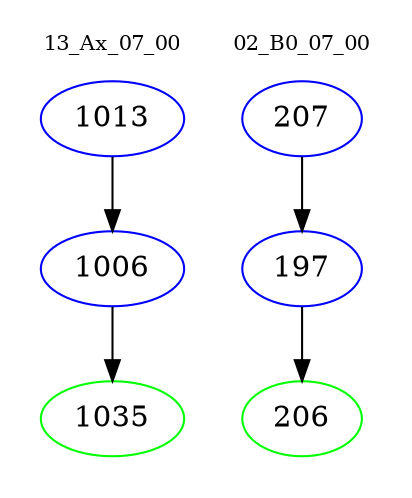 digraph{
subgraph cluster_0 {
color = white
label = "13_Ax_07_00";
fontsize=10;
T0_1013 [label="1013", color="blue"]
T0_1013 -> T0_1006 [color="black"]
T0_1006 [label="1006", color="blue"]
T0_1006 -> T0_1035 [color="black"]
T0_1035 [label="1035", color="green"]
}
subgraph cluster_1 {
color = white
label = "02_B0_07_00";
fontsize=10;
T1_207 [label="207", color="blue"]
T1_207 -> T1_197 [color="black"]
T1_197 [label="197", color="blue"]
T1_197 -> T1_206 [color="black"]
T1_206 [label="206", color="green"]
}
}
